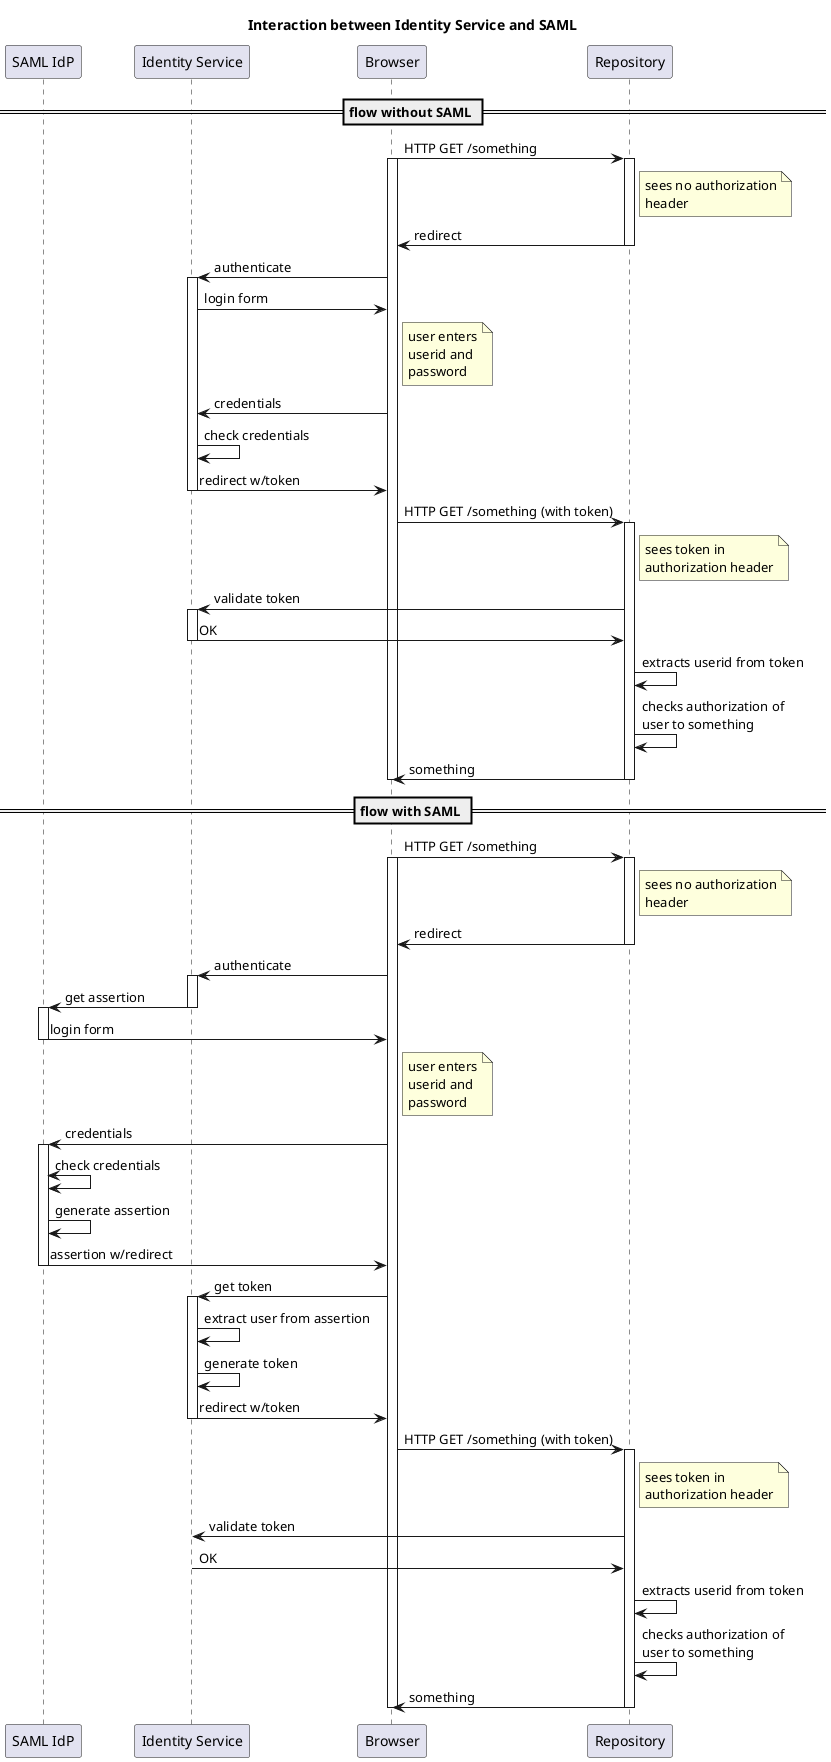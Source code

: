 @startuml

Title: Interaction between Identity Service and SAML

participant "SAML IdP" as S
participant "Identity Service" as IS
participant "Browser" as B
participant "Repository" as R

== flow without SAML ==

B->R: HTTP GET /something
activate B
activate R
note right of R
sees no authorization
header
end note
R->B: redirect
deactivate R
B->IS: authenticate
activate IS
B<-IS: login form
note right of B
user enters
userid and
password
end note
B->IS: credentials
IS->IS: check credentials
IS->B: redirect w/token
deactivate IS
B->R: HTTP GET /something (with token)
activate R
note right of R
sees token in
authorization header
end note
R->IS: validate token
activate IS
IS->R: OK
deactivate IS
R->R: extracts userid from token
R->R: checks authorization of\nuser to something
R->B: something
deactivate R
deactivate B

== flow with SAML ==
B->R: HTTP GET /something
activate B
activate R
note right of R
sees no authorization
header
end note
R->B: redirect
deactivate R
B->IS: authenticate
activate IS
IS->S: get assertion
deactivate IS
activate S
S->B: login form
deactivate S
note right of B
user enters
userid and
password
end note
S<-B: credentials
activate S
S<->S: check credentials
S->S: generate assertion
S->B: assertion w/redirect
deactivate S
B->IS:get token
activate IS
IS->IS: extract user from assertion
IS->IS: generate token
IS->B: redirect w/token
deactivate IS
B->R: HTTP GET /something (with token)
activate R
note right of R
sees token in
authorization header
end note
R->IS: validate token
IS->R: OK
R->R: extracts userid from token
R->R: checks authorization of\nuser to something
R->B: something
deactivate R
deactivate B

@enduml
